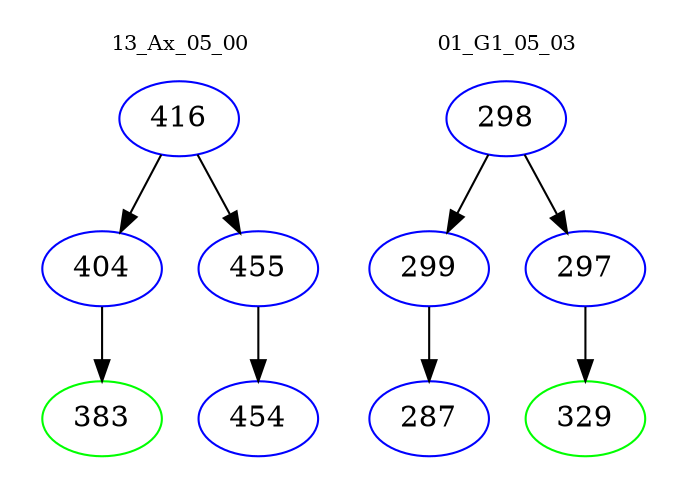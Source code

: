 digraph{
subgraph cluster_0 {
color = white
label = "13_Ax_05_00";
fontsize=10;
T0_416 [label="416", color="blue"]
T0_416 -> T0_404 [color="black"]
T0_404 [label="404", color="blue"]
T0_404 -> T0_383 [color="black"]
T0_383 [label="383", color="green"]
T0_416 -> T0_455 [color="black"]
T0_455 [label="455", color="blue"]
T0_455 -> T0_454 [color="black"]
T0_454 [label="454", color="blue"]
}
subgraph cluster_1 {
color = white
label = "01_G1_05_03";
fontsize=10;
T1_298 [label="298", color="blue"]
T1_298 -> T1_299 [color="black"]
T1_299 [label="299", color="blue"]
T1_299 -> T1_287 [color="black"]
T1_287 [label="287", color="blue"]
T1_298 -> T1_297 [color="black"]
T1_297 [label="297", color="blue"]
T1_297 -> T1_329 [color="black"]
T1_329 [label="329", color="green"]
}
}
